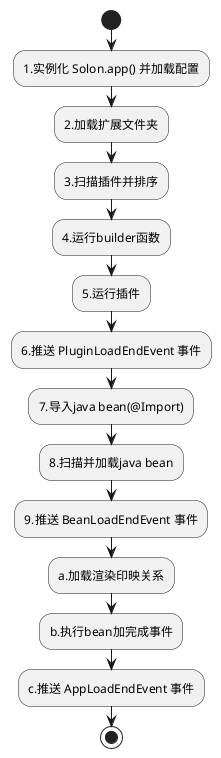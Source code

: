 @startuml
start
:1.实例化 Solon.app() 并加载配置;
:2.加载扩展文件夹;
:3.扫描插件并排序;
:4.运行builder函数;
:5.运行插件;
:6.推送 PluginLoadEndEvent 事件;
:7.导入java bean(@Import);
:8.扫描并加载java bean;
:9.推送 BeanLoadEndEvent 事件;
:a.加载渲染印映关系;
:b.执行bean加完成事件;
:c.推送 AppLoadEndEvent 事件;
stop
@enduml